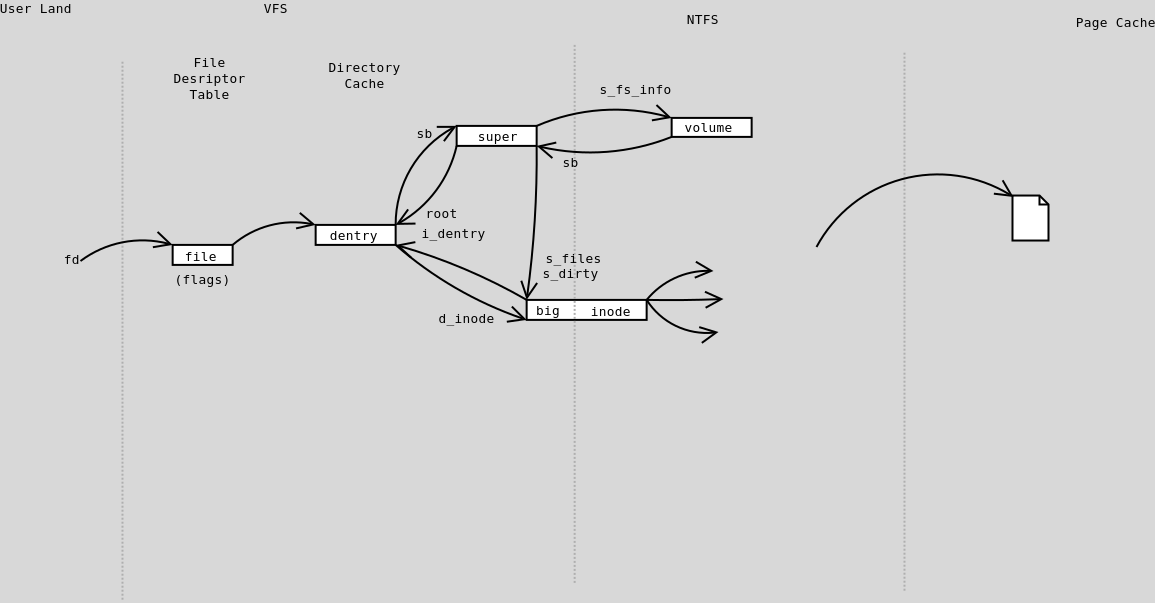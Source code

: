 <?xml version="1.0" encoding="UTF-8"?>
<dia:diagram xmlns:dia="http://www.lysator.liu.se/~alla/dia/">
  <dia:layer name="Background" visible="true">
    <dia:group>
      <dia:object type="Standard - Box" version="0" id="O0">
        <dia:attribute name="obj_pos">
          <dia:point val="31.55,23.35"/>
        </dia:attribute>
        <dia:attribute name="obj_bb">
          <dia:rectangle val="31.5,23.3;37.6,24.4"/>
        </dia:attribute>
        <dia:attribute name="elem_corner">
          <dia:point val="31.55,23.35"/>
        </dia:attribute>
        <dia:attribute name="elem_width">
          <dia:real val="6"/>
        </dia:attribute>
        <dia:attribute name="elem_height">
          <dia:real val="1"/>
        </dia:attribute>
        <dia:attribute name="show_background">
          <dia:boolean val="true"/>
        </dia:attribute>
      </dia:object>
      <dia:object type="Standard - Text" version="0" id="O1">
        <dia:attribute name="obj_pos">
          <dia:point val="32.6,24.1"/>
        </dia:attribute>
        <dia:attribute name="obj_bb">
          <dia:rectangle val="31.834,23.505;33.366,24.305"/>
        </dia:attribute>
        <dia:attribute name="text">
          <dia:composite type="text">
            <dia:attribute name="string">
              <dia:string>#big#</dia:string>
            </dia:attribute>
            <dia:attribute name="font">
              <dia:font name="Courier"/>
            </dia:attribute>
            <dia:attribute name="height">
              <dia:real val="0.8"/>
            </dia:attribute>
            <dia:attribute name="pos">
              <dia:point val="32.6,24.1"/>
            </dia:attribute>
            <dia:attribute name="color">
              <dia:color val="#000000"/>
            </dia:attribute>
            <dia:attribute name="alignment">
              <dia:enum val="1"/>
            </dia:attribute>
          </dia:composite>
        </dia:attribute>
      </dia:object>
      <dia:object type="Standard - Text" version="0" id="O2">
        <dia:attribute name="obj_pos">
          <dia:point val="35.75,24.15"/>
        </dia:attribute>
        <dia:attribute name="obj_bb">
          <dia:rectangle val="34.492,23.555;37.008,24.355"/>
        </dia:attribute>
        <dia:attribute name="text">
          <dia:composite type="text">
            <dia:attribute name="string">
              <dia:string>#inode#</dia:string>
            </dia:attribute>
            <dia:attribute name="font">
              <dia:font name="Courier"/>
            </dia:attribute>
            <dia:attribute name="height">
              <dia:real val="0.8"/>
            </dia:attribute>
            <dia:attribute name="pos">
              <dia:point val="35.75,24.15"/>
            </dia:attribute>
            <dia:attribute name="color">
              <dia:color val="#000000"/>
            </dia:attribute>
            <dia:attribute name="alignment">
              <dia:enum val="1"/>
            </dia:attribute>
          </dia:composite>
        </dia:attribute>
      </dia:object>
    </dia:group>
    <dia:object type="Standard - Text" version="0" id="O3">
      <dia:attribute name="obj_pos">
        <dia:point val="7,9"/>
      </dia:attribute>
      <dia:attribute name="obj_bb">
        <dia:rectangle val="4.642,8.405;9.358,9.205"/>
      </dia:attribute>
      <dia:attribute name="text">
        <dia:composite type="text">
          <dia:attribute name="string">
            <dia:string>#User Land#</dia:string>
          </dia:attribute>
          <dia:attribute name="font">
            <dia:font name="Courier"/>
          </dia:attribute>
          <dia:attribute name="height">
            <dia:real val="0.8"/>
          </dia:attribute>
          <dia:attribute name="pos">
            <dia:point val="7,9"/>
          </dia:attribute>
          <dia:attribute name="color">
            <dia:color val="#000000"/>
          </dia:attribute>
          <dia:attribute name="alignment">
            <dia:enum val="1"/>
          </dia:attribute>
        </dia:composite>
      </dia:attribute>
    </dia:object>
    <dia:object type="Standard - Text" version="0" id="O4">
      <dia:attribute name="obj_pos">
        <dia:point val="19,9"/>
      </dia:attribute>
      <dia:attribute name="obj_bb">
        <dia:rectangle val="18.252,8.405;19.748,9.205"/>
      </dia:attribute>
      <dia:attribute name="text">
        <dia:composite type="text">
          <dia:attribute name="string">
            <dia:string>#VFS#</dia:string>
          </dia:attribute>
          <dia:attribute name="font">
            <dia:font name="Courier"/>
          </dia:attribute>
          <dia:attribute name="height">
            <dia:real val="0.8"/>
          </dia:attribute>
          <dia:attribute name="pos">
            <dia:point val="19,9"/>
          </dia:attribute>
          <dia:attribute name="color">
            <dia:color val="#000000"/>
          </dia:attribute>
          <dia:attribute name="alignment">
            <dia:enum val="1"/>
          </dia:attribute>
        </dia:composite>
      </dia:attribute>
    </dia:object>
    <dia:object type="Standard - Text" version="0" id="O5">
      <dia:attribute name="obj_pos">
        <dia:point val="40.35,9.55"/>
      </dia:attribute>
      <dia:attribute name="obj_bb">
        <dia:rectangle val="39.347,8.905;41.403,9.855"/>
      </dia:attribute>
      <dia:attribute name="text">
        <dia:composite type="text">
          <dia:attribute name="string">
            <dia:string>#NTFS#</dia:string>
          </dia:attribute>
          <dia:attribute name="font">
            <dia:font name="Courier"/>
          </dia:attribute>
          <dia:attribute name="height">
            <dia:real val="0.8"/>
          </dia:attribute>
          <dia:attribute name="pos">
            <dia:point val="40.35,9.55"/>
          </dia:attribute>
          <dia:attribute name="color">
            <dia:color val="#000000"/>
          </dia:attribute>
          <dia:attribute name="alignment">
            <dia:enum val="1"/>
          </dia:attribute>
        </dia:composite>
      </dia:attribute>
    </dia:object>
    <dia:object type="Standard - Line" version="0" id="O6">
      <dia:attribute name="obj_pos">
        <dia:point val="33.95,10.6"/>
      </dia:attribute>
      <dia:attribute name="obj_bb">
        <dia:rectangle val="33.9,10.55;34,37.65"/>
      </dia:attribute>
      <dia:attribute name="conn_endpoints">
        <dia:point val="33.95,10.6"/>
        <dia:point val="33.95,37.6"/>
      </dia:attribute>
      <dia:attribute name="numcp">
        <dia:int val="1"/>
      </dia:attribute>
      <dia:attribute name="line_color">
        <dia:color val="#afafaf"/>
      </dia:attribute>
      <dia:attribute name="line_width">
        <dia:real val="0.1"/>
      </dia:attribute>
      <dia:attribute name="line_style">
        <dia:enum val="4"/>
      </dia:attribute>
    </dia:object>
    <dia:object type="Standard - Text" version="0" id="O7">
      <dia:attribute name="obj_pos">
        <dia:point val="8.8,21.55"/>
      </dia:attribute>
      <dia:attribute name="obj_bb">
        <dia:rectangle val="8.325,20.905;9.325,21.855"/>
      </dia:attribute>
      <dia:attribute name="text">
        <dia:composite type="text">
          <dia:attribute name="string">
            <dia:string>#fd#</dia:string>
          </dia:attribute>
          <dia:attribute name="font">
            <dia:font name="Courier"/>
          </dia:attribute>
          <dia:attribute name="height">
            <dia:real val="0.8"/>
          </dia:attribute>
          <dia:attribute name="pos">
            <dia:point val="8.8,21.55"/>
          </dia:attribute>
          <dia:attribute name="color">
            <dia:color val="#000000"/>
          </dia:attribute>
          <dia:attribute name="alignment">
            <dia:enum val="1"/>
          </dia:attribute>
        </dia:composite>
      </dia:attribute>
    </dia:object>
    <dia:object type="Standard - Text" version="0" id="O8">
      <dia:attribute name="obj_pos">
        <dia:point val="61,9.7"/>
      </dia:attribute>
      <dia:attribute name="obj_bb">
        <dia:rectangle val="58.408,9.055;63.642,10.005"/>
      </dia:attribute>
      <dia:attribute name="text">
        <dia:composite type="text">
          <dia:attribute name="string">
            <dia:string>#Page Cache#</dia:string>
          </dia:attribute>
          <dia:attribute name="font">
            <dia:font name="Courier"/>
          </dia:attribute>
          <dia:attribute name="height">
            <dia:real val="0.8"/>
          </dia:attribute>
          <dia:attribute name="pos">
            <dia:point val="61,9.7"/>
          </dia:attribute>
          <dia:attribute name="color">
            <dia:color val="#000000"/>
          </dia:attribute>
          <dia:attribute name="alignment">
            <dia:enum val="1"/>
          </dia:attribute>
        </dia:composite>
      </dia:attribute>
    </dia:object>
    <dia:group>
      <dia:object type="Standard - Box" version="0" id="O9">
        <dia:attribute name="obj_pos">
          <dia:point val="13.85,20.6"/>
        </dia:attribute>
        <dia:attribute name="obj_bb">
          <dia:rectangle val="13.8,20.55;16.9,21.65"/>
        </dia:attribute>
        <dia:attribute name="elem_corner">
          <dia:point val="13.85,20.6"/>
        </dia:attribute>
        <dia:attribute name="elem_width">
          <dia:real val="3"/>
        </dia:attribute>
        <dia:attribute name="elem_height">
          <dia:real val="1"/>
        </dia:attribute>
        <dia:attribute name="show_background">
          <dia:boolean val="true"/>
        </dia:attribute>
      </dia:object>
      <dia:object type="Standard - Text" version="0" id="O10">
        <dia:attribute name="obj_pos">
          <dia:point val="15.25,21.4"/>
        </dia:attribute>
        <dia:attribute name="obj_bb">
          <dia:rectangle val="14.256,20.805;16.244,21.605"/>
        </dia:attribute>
        <dia:attribute name="text">
          <dia:composite type="text">
            <dia:attribute name="string">
              <dia:string>#file#</dia:string>
            </dia:attribute>
            <dia:attribute name="font">
              <dia:font name="Courier"/>
            </dia:attribute>
            <dia:attribute name="height">
              <dia:real val="0.8"/>
            </dia:attribute>
            <dia:attribute name="pos">
              <dia:point val="15.25,21.4"/>
            </dia:attribute>
            <dia:attribute name="color">
              <dia:color val="#000000"/>
            </dia:attribute>
            <dia:attribute name="alignment">
              <dia:enum val="1"/>
            </dia:attribute>
          </dia:composite>
        </dia:attribute>
      </dia:object>
    </dia:group>
    <dia:object type="Standard - Text" version="0" id="O11">
      <dia:attribute name="obj_pos">
        <dia:point val="15.692,11.705"/>
      </dia:attribute>
      <dia:attribute name="obj_bb">
        <dia:rectangle val="13.342,11.061;18.091,13.611"/>
      </dia:attribute>
      <dia:attribute name="text">
        <dia:composite type="text">
          <dia:attribute name="string">
            <dia:string>#File
Desriptor
Table#</dia:string>
          </dia:attribute>
          <dia:attribute name="font">
            <dia:font name="Courier"/>
          </dia:attribute>
          <dia:attribute name="height">
            <dia:real val="0.8"/>
          </dia:attribute>
          <dia:attribute name="pos">
            <dia:point val="15.692,11.705"/>
          </dia:attribute>
          <dia:attribute name="color">
            <dia:color val="#000000"/>
          </dia:attribute>
          <dia:attribute name="alignment">
            <dia:enum val="1"/>
          </dia:attribute>
        </dia:composite>
      </dia:attribute>
    </dia:object>
    <dia:object type="Filesystem - File" version="0" id="O12">
      <dia:attribute name="obj_pos">
        <dia:point val="55.842,18.13"/>
      </dia:attribute>
      <dia:attribute name="obj_bb">
        <dia:rectangle val="55.792,18.08;57.712,20.43"/>
      </dia:attribute>
      <dia:attribute name="elem_corner">
        <dia:point val="55.842,18.13"/>
      </dia:attribute>
      <dia:attribute name="elem_width">
        <dia:real val="1.8"/>
      </dia:attribute>
      <dia:attribute name="elem_height">
        <dia:real val="2.25"/>
      </dia:attribute>
      <dia:attribute name="show_background">
        <dia:boolean val="true"/>
      </dia:attribute>
      <dia:attribute name="flip_horizontal">
        <dia:boolean val="false"/>
      </dia:attribute>
      <dia:attribute name="flip_vertical">
        <dia:boolean val="false"/>
      </dia:attribute>
      <dia:attribute name="padding">
        <dia:real val="0.354"/>
      </dia:attribute>
    </dia:object>
    <dia:group>
      <dia:object type="Standard - Box" version="0" id="O13">
        <dia:attribute name="obj_pos">
          <dia:point val="38.8,14.25"/>
        </dia:attribute>
        <dia:attribute name="obj_bb">
          <dia:rectangle val="38.75,14.2;42.85,15.25"/>
        </dia:attribute>
        <dia:attribute name="elem_corner">
          <dia:point val="38.8,14.25"/>
        </dia:attribute>
        <dia:attribute name="elem_width">
          <dia:real val="4"/>
        </dia:attribute>
        <dia:attribute name="elem_height">
          <dia:real val="0.95"/>
        </dia:attribute>
        <dia:attribute name="show_background">
          <dia:boolean val="true"/>
        </dia:attribute>
      </dia:object>
      <dia:object type="Standard - Text" version="0" id="O14">
        <dia:attribute name="obj_pos">
          <dia:point val="40.642,14.955"/>
        </dia:attribute>
        <dia:attribute name="obj_bb">
          <dia:rectangle val="39.084,14.361;42.199,15.161"/>
        </dia:attribute>
        <dia:attribute name="text">
          <dia:composite type="text">
            <dia:attribute name="string">
              <dia:string>#volume#</dia:string>
            </dia:attribute>
            <dia:attribute name="font">
              <dia:font name="Courier"/>
            </dia:attribute>
            <dia:attribute name="height">
              <dia:real val="0.8"/>
            </dia:attribute>
            <dia:attribute name="pos">
              <dia:point val="40.642,14.955"/>
            </dia:attribute>
            <dia:attribute name="color">
              <dia:color val="#000000"/>
            </dia:attribute>
            <dia:attribute name="alignment">
              <dia:enum val="1"/>
            </dia:attribute>
          </dia:composite>
        </dia:attribute>
      </dia:object>
    </dia:group>
    <dia:group>
      <dia:object type="Standard - Box" version="0" id="O15">
        <dia:attribute name="obj_pos">
          <dia:point val="28.05,14.65"/>
        </dia:attribute>
        <dia:attribute name="obj_bb">
          <dia:rectangle val="28,14.6;32.1,15.7"/>
        </dia:attribute>
        <dia:attribute name="elem_corner">
          <dia:point val="28.05,14.65"/>
        </dia:attribute>
        <dia:attribute name="elem_width">
          <dia:real val="4"/>
        </dia:attribute>
        <dia:attribute name="elem_height">
          <dia:real val="1"/>
        </dia:attribute>
        <dia:attribute name="show_background">
          <dia:boolean val="true"/>
        </dia:attribute>
      </dia:object>
      <dia:object type="Standard - Text" version="0" id="O16">
        <dia:attribute name="obj_pos">
          <dia:point val="30.1,15.4"/>
        </dia:attribute>
        <dia:attribute name="obj_bb">
          <dia:rectangle val="28.837,14.805;31.363,15.605"/>
        </dia:attribute>
        <dia:attribute name="text">
          <dia:composite type="text">
            <dia:attribute name="string">
              <dia:string>#super#</dia:string>
            </dia:attribute>
            <dia:attribute name="font">
              <dia:font name="Courier"/>
            </dia:attribute>
            <dia:attribute name="height">
              <dia:real val="0.8"/>
            </dia:attribute>
            <dia:attribute name="pos">
              <dia:point val="30.1,15.4"/>
            </dia:attribute>
            <dia:attribute name="color">
              <dia:color val="#000000"/>
            </dia:attribute>
            <dia:attribute name="alignment">
              <dia:enum val="1"/>
            </dia:attribute>
          </dia:composite>
        </dia:attribute>
      </dia:object>
    </dia:group>
    <dia:group>
      <dia:object type="Standard - Box" version="0" id="O17">
        <dia:attribute name="obj_pos">
          <dia:point val="21,19.6"/>
        </dia:attribute>
        <dia:attribute name="obj_bb">
          <dia:rectangle val="20.95,19.55;25.05,20.65"/>
        </dia:attribute>
        <dia:attribute name="elem_corner">
          <dia:point val="21,19.6"/>
        </dia:attribute>
        <dia:attribute name="elem_width">
          <dia:real val="4"/>
        </dia:attribute>
        <dia:attribute name="elem_height">
          <dia:real val="1"/>
        </dia:attribute>
        <dia:attribute name="show_background">
          <dia:boolean val="true"/>
        </dia:attribute>
      </dia:object>
      <dia:object type="Standard - Text" version="0" id="O18">
        <dia:attribute name="obj_pos">
          <dia:point val="22.9,20.35"/>
        </dia:attribute>
        <dia:attribute name="obj_bb">
          <dia:rectangle val="21.347,19.755;24.453,20.555"/>
        </dia:attribute>
        <dia:attribute name="text">
          <dia:composite type="text">
            <dia:attribute name="string">
              <dia:string>#dentry#</dia:string>
            </dia:attribute>
            <dia:attribute name="font">
              <dia:font name="Courier"/>
            </dia:attribute>
            <dia:attribute name="height">
              <dia:real val="0.8"/>
            </dia:attribute>
            <dia:attribute name="pos">
              <dia:point val="22.9,20.35"/>
            </dia:attribute>
            <dia:attribute name="color">
              <dia:color val="#000000"/>
            </dia:attribute>
            <dia:attribute name="alignment">
              <dia:enum val="1"/>
            </dia:attribute>
          </dia:composite>
        </dia:attribute>
      </dia:object>
    </dia:group>
    <dia:object type="Standard - Text" version="0" id="O19">
      <dia:attribute name="obj_pos">
        <dia:point val="15.342,22.555"/>
      </dia:attribute>
      <dia:attribute name="obj_bb">
        <dia:rectangle val="13.749,21.911;16.984,22.861"/>
      </dia:attribute>
      <dia:attribute name="text">
        <dia:composite type="text">
          <dia:attribute name="string">
            <dia:string>#(flags)#</dia:string>
          </dia:attribute>
          <dia:attribute name="font">
            <dia:font name="Courier"/>
          </dia:attribute>
          <dia:attribute name="height">
            <dia:real val="0.8"/>
          </dia:attribute>
          <dia:attribute name="pos">
            <dia:point val="15.342,22.555"/>
          </dia:attribute>
          <dia:attribute name="color">
            <dia:color val="#000000"/>
          </dia:attribute>
          <dia:attribute name="alignment">
            <dia:enum val="1"/>
          </dia:attribute>
        </dia:composite>
      </dia:attribute>
    </dia:object>
    <dia:object type="Standard - Text" version="0" id="O20">
      <dia:attribute name="obj_pos">
        <dia:point val="23.442,11.955"/>
      </dia:attribute>
      <dia:attribute name="obj_bb">
        <dia:rectangle val="21.083,11.311;25.85,13.061"/>
      </dia:attribute>
      <dia:attribute name="text">
        <dia:composite type="text">
          <dia:attribute name="string">
            <dia:string>#Directory
Cache#</dia:string>
          </dia:attribute>
          <dia:attribute name="font">
            <dia:font name="Courier"/>
          </dia:attribute>
          <dia:attribute name="height">
            <dia:real val="0.8"/>
          </dia:attribute>
          <dia:attribute name="pos">
            <dia:point val="23.442,11.955"/>
          </dia:attribute>
          <dia:attribute name="color">
            <dia:color val="#000000"/>
          </dia:attribute>
          <dia:attribute name="alignment">
            <dia:enum val="1"/>
          </dia:attribute>
        </dia:composite>
      </dia:attribute>
    </dia:object>
    <dia:object type="Standard - Line" version="0" id="O21">
      <dia:attribute name="obj_pos">
        <dia:point val="50.442,10.99"/>
      </dia:attribute>
      <dia:attribute name="obj_bb">
        <dia:rectangle val="50.392,10.94;50.492,38.04"/>
      </dia:attribute>
      <dia:attribute name="conn_endpoints">
        <dia:point val="50.442,10.99"/>
        <dia:point val="50.442,37.99"/>
      </dia:attribute>
      <dia:attribute name="numcp">
        <dia:int val="1"/>
      </dia:attribute>
      <dia:attribute name="line_color">
        <dia:color val="#afafaf"/>
      </dia:attribute>
      <dia:attribute name="line_width">
        <dia:real val="0.1"/>
      </dia:attribute>
      <dia:attribute name="line_style">
        <dia:enum val="4"/>
      </dia:attribute>
    </dia:object>
    <dia:object type="Standard - Line" version="0" id="O22">
      <dia:attribute name="obj_pos">
        <dia:point val="11.342,11.44"/>
      </dia:attribute>
      <dia:attribute name="obj_bb">
        <dia:rectangle val="11.292,11.39;11.392,38.49"/>
      </dia:attribute>
      <dia:attribute name="conn_endpoints">
        <dia:point val="11.342,11.44"/>
        <dia:point val="11.342,38.44"/>
      </dia:attribute>
      <dia:attribute name="numcp">
        <dia:int val="1"/>
      </dia:attribute>
      <dia:attribute name="line_color">
        <dia:color val="#afafaf"/>
      </dia:attribute>
      <dia:attribute name="line_width">
        <dia:real val="0.1"/>
      </dia:attribute>
      <dia:attribute name="line_style">
        <dia:enum val="4"/>
      </dia:attribute>
    </dia:object>
    <dia:object type="Standard - Arc" version="0" id="O23">
      <dia:attribute name="obj_pos">
        <dia:point val="9.242,21.405"/>
      </dia:attribute>
      <dia:attribute name="obj_bb">
        <dia:rectangle val="9.184,20.324;14.037,21.463"/>
      </dia:attribute>
      <dia:attribute name="conn_endpoints">
        <dia:point val="9.242,21.405"/>
        <dia:point val="13.85,20.6"/>
      </dia:attribute>
      <dia:attribute name="curve_distance">
        <dia:real val="-0.56"/>
      </dia:attribute>
      <dia:attribute name="end_arrow">
        <dia:enum val="1"/>
      </dia:attribute>
      <dia:attribute name="end_arrow_length">
        <dia:real val="0.8"/>
      </dia:attribute>
      <dia:attribute name="end_arrow_width">
        <dia:real val="0.8"/>
      </dia:attribute>
      <dia:connections>
        <dia:connection handle="1" to="O9" connection="0"/>
      </dia:connections>
    </dia:object>
    <dia:object type="Standard - Arc" version="0" id="O24">
      <dia:attribute name="obj_pos">
        <dia:point val="16.85,20.6"/>
      </dia:attribute>
      <dia:attribute name="obj_bb">
        <dia:rectangle val="16.79,19.42;21.236,20.66"/>
      </dia:attribute>
      <dia:attribute name="conn_endpoints">
        <dia:point val="16.85,20.6"/>
        <dia:point val="21,19.6"/>
      </dia:attribute>
      <dia:attribute name="curve_distance">
        <dia:real val="-0.514"/>
      </dia:attribute>
      <dia:attribute name="end_arrow">
        <dia:enum val="1"/>
      </dia:attribute>
      <dia:attribute name="end_arrow_length">
        <dia:real val="0.8"/>
      </dia:attribute>
      <dia:attribute name="end_arrow_width">
        <dia:real val="0.8"/>
      </dia:attribute>
      <dia:connections>
        <dia:connection handle="0" to="O9" connection="2"/>
        <dia:connection handle="1" to="O17" connection="0"/>
      </dia:connections>
    </dia:object>
    <dia:object type="Standard - Arc" version="0" id="O25">
      <dia:attribute name="obj_pos">
        <dia:point val="25,19.6"/>
      </dia:attribute>
      <dia:attribute name="obj_bb">
        <dia:rectangle val="24.95,14.188;28.757,19.669"/>
      </dia:attribute>
      <dia:attribute name="conn_endpoints">
        <dia:point val="25,19.6"/>
        <dia:point val="28.05,14.65"/>
      </dia:attribute>
      <dia:attribute name="curve_distance">
        <dia:real val="-0.832"/>
      </dia:attribute>
      <dia:attribute name="end_arrow">
        <dia:enum val="1"/>
      </dia:attribute>
      <dia:attribute name="end_arrow_length">
        <dia:real val="0.8"/>
      </dia:attribute>
      <dia:attribute name="end_arrow_width">
        <dia:real val="0.8"/>
      </dia:attribute>
      <dia:connections>
        <dia:connection handle="0" to="O17" connection="2"/>
        <dia:connection handle="1" to="O15" connection="0"/>
      </dia:connections>
    </dia:object>
    <dia:object type="Standard - Arc" version="0" id="O26">
      <dia:attribute name="obj_pos">
        <dia:point val="28.05,15.65"/>
      </dia:attribute>
      <dia:attribute name="obj_bb">
        <dia:rectangle val="24.336,15.58;28.12,20.128"/>
      </dia:attribute>
      <dia:attribute name="conn_endpoints">
        <dia:point val="28.05,15.65"/>
        <dia:point val="25,19.6"/>
      </dia:attribute>
      <dia:attribute name="curve_distance">
        <dia:real val="-0.55"/>
      </dia:attribute>
      <dia:attribute name="end_arrow">
        <dia:enum val="1"/>
      </dia:attribute>
      <dia:attribute name="end_arrow_length">
        <dia:real val="0.8"/>
      </dia:attribute>
      <dia:attribute name="end_arrow_width">
        <dia:real val="0.8"/>
      </dia:attribute>
      <dia:connections>
        <dia:connection handle="0" to="O15" connection="5"/>
        <dia:connection handle="1" to="O17" connection="2"/>
      </dia:connections>
    </dia:object>
    <dia:object type="Standard - Text" version="0" id="O27">
      <dia:attribute name="obj_pos">
        <dia:point val="26.442,15.255"/>
      </dia:attribute>
      <dia:attribute name="obj_bb">
        <dia:rectangle val="25.934,14.611;26.899,15.561"/>
      </dia:attribute>
      <dia:attribute name="text">
        <dia:composite type="text">
          <dia:attribute name="string">
            <dia:string>#sb#</dia:string>
          </dia:attribute>
          <dia:attribute name="font">
            <dia:font name="Courier"/>
          </dia:attribute>
          <dia:attribute name="height">
            <dia:real val="0.8"/>
          </dia:attribute>
          <dia:attribute name="pos">
            <dia:point val="26.442,15.255"/>
          </dia:attribute>
          <dia:attribute name="color">
            <dia:color val="#000000"/>
          </dia:attribute>
          <dia:attribute name="alignment">
            <dia:enum val="1"/>
          </dia:attribute>
        </dia:composite>
      </dia:attribute>
    </dia:object>
    <dia:object type="Standard - Text" version="0" id="O28">
      <dia:attribute name="obj_pos">
        <dia:point val="27.292,19.255"/>
      </dia:attribute>
      <dia:attribute name="obj_bb">
        <dia:rectangle val="26.297,18.611;28.336,19.561"/>
      </dia:attribute>
      <dia:attribute name="text">
        <dia:composite type="text">
          <dia:attribute name="string">
            <dia:string>#root#</dia:string>
          </dia:attribute>
          <dia:attribute name="font">
            <dia:font name="Courier"/>
          </dia:attribute>
          <dia:attribute name="height">
            <dia:real val="0.8"/>
          </dia:attribute>
          <dia:attribute name="pos">
            <dia:point val="27.292,19.255"/>
          </dia:attribute>
          <dia:attribute name="color">
            <dia:color val="#000000"/>
          </dia:attribute>
          <dia:attribute name="alignment">
            <dia:enum val="1"/>
          </dia:attribute>
        </dia:composite>
      </dia:attribute>
    </dia:object>
    <dia:object type="Standard - Arc" version="0" id="O29">
      <dia:attribute name="obj_pos">
        <dia:point val="32.05,14.65"/>
      </dia:attribute>
      <dia:attribute name="obj_bb">
        <dia:rectangle val="31.997,13.788;38.897,15.052"/>
      </dia:attribute>
      <dia:attribute name="conn_endpoints">
        <dia:point val="32.05,14.65"/>
        <dia:point val="38.8,14.25"/>
      </dia:attribute>
      <dia:attribute name="curve_distance">
        <dia:real val="-0.596"/>
      </dia:attribute>
      <dia:attribute name="end_arrow">
        <dia:enum val="1"/>
      </dia:attribute>
      <dia:attribute name="end_arrow_length">
        <dia:real val="0.8"/>
      </dia:attribute>
      <dia:attribute name="end_arrow_width">
        <dia:real val="0.8"/>
      </dia:attribute>
      <dia:connections>
        <dia:connection handle="0" to="O15" connection="2"/>
        <dia:connection handle="1" to="O13" connection="0"/>
      </dia:connections>
    </dia:object>
    <dia:object type="Standard - Arc" version="0" id="O30">
      <dia:attribute name="obj_pos">
        <dia:point val="46.042,20.705"/>
      </dia:attribute>
      <dia:attribute name="obj_bb">
        <dia:rectangle val="45.981,17.025;56.137,20.766"/>
      </dia:attribute>
      <dia:attribute name="conn_endpoints">
        <dia:point val="46.042,20.705"/>
        <dia:point val="55.892,18.205"/>
      </dia:attribute>
      <dia:attribute name="curve_distance">
        <dia:real val="-2.237"/>
      </dia:attribute>
      <dia:attribute name="end_arrow">
        <dia:enum val="1"/>
      </dia:attribute>
      <dia:attribute name="end_arrow_length">
        <dia:real val="0.8"/>
      </dia:attribute>
      <dia:attribute name="end_arrow_width">
        <dia:real val="0.8"/>
      </dia:attribute>
    </dia:object>
    <dia:object type="Standard - Arc" version="0" id="O31">
      <dia:attribute name="obj_pos">
        <dia:point val="25,20.6"/>
      </dia:attribute>
      <dia:attribute name="obj_bb">
        <dia:rectangle val="24.932,20.532;31.991,25.069"/>
      </dia:attribute>
      <dia:attribute name="conn_endpoints">
        <dia:point val="25,20.6"/>
        <dia:point val="31.55,24.35"/>
      </dia:attribute>
      <dia:attribute name="curve_distance">
        <dia:real val="0.378"/>
      </dia:attribute>
      <dia:attribute name="end_arrow">
        <dia:enum val="1"/>
      </dia:attribute>
      <dia:attribute name="end_arrow_length">
        <dia:real val="0.8"/>
      </dia:attribute>
      <dia:attribute name="end_arrow_width">
        <dia:real val="0.8"/>
      </dia:attribute>
      <dia:connections>
        <dia:connection handle="0" to="O17" connection="7"/>
        <dia:connection handle="1" to="O0" connection="5"/>
      </dia:connections>
    </dia:object>
    <dia:object type="Standard - Arc" version="0" id="O32">
      <dia:attribute name="obj_pos">
        <dia:point val="31.55,23.35"/>
      </dia:attribute>
      <dia:attribute name="obj_bb">
        <dia:rectangle val="24.644,19.843;31.616,23.416"/>
      </dia:attribute>
      <dia:attribute name="conn_endpoints">
        <dia:point val="31.55,23.35"/>
        <dia:point val="25,20.6"/>
      </dia:attribute>
      <dia:attribute name="curve_distance">
        <dia:real val="0.221"/>
      </dia:attribute>
      <dia:attribute name="end_arrow">
        <dia:enum val="1"/>
      </dia:attribute>
      <dia:attribute name="end_arrow_length">
        <dia:real val="0.8"/>
      </dia:attribute>
      <dia:attribute name="end_arrow_width">
        <dia:real val="0.8"/>
      </dia:attribute>
      <dia:connections>
        <dia:connection handle="0" to="O0" connection="0"/>
        <dia:connection handle="1" to="O17" connection="7"/>
      </dia:connections>
    </dia:object>
    <dia:object type="Standard - Text" version="0" id="O33">
      <dia:attribute name="obj_pos">
        <dia:point val="27.892,20.255"/>
      </dia:attribute>
      <dia:attribute name="obj_bb">
        <dia:rectangle val="25.828,19.611;30.005,20.561"/>
      </dia:attribute>
      <dia:attribute name="text">
        <dia:composite type="text">
          <dia:attribute name="string">
            <dia:string>#i_dentry#</dia:string>
          </dia:attribute>
          <dia:attribute name="font">
            <dia:font name="Courier"/>
          </dia:attribute>
          <dia:attribute name="height">
            <dia:real val="0.8"/>
          </dia:attribute>
          <dia:attribute name="pos">
            <dia:point val="27.892,20.255"/>
          </dia:attribute>
          <dia:attribute name="color">
            <dia:color val="#000000"/>
          </dia:attribute>
          <dia:attribute name="alignment">
            <dia:enum val="1"/>
          </dia:attribute>
        </dia:composite>
      </dia:attribute>
    </dia:object>
    <dia:object type="Standard - Text" version="0" id="O34">
      <dia:attribute name="obj_pos">
        <dia:point val="28.542,24.505"/>
      </dia:attribute>
      <dia:attribute name="obj_bb">
        <dia:rectangle val="26.738,23.861;30.396,24.811"/>
      </dia:attribute>
      <dia:attribute name="text">
        <dia:composite type="text">
          <dia:attribute name="string">
            <dia:string>#d_inode#</dia:string>
          </dia:attribute>
          <dia:attribute name="font">
            <dia:font name="Courier"/>
          </dia:attribute>
          <dia:attribute name="height">
            <dia:real val="0.8"/>
          </dia:attribute>
          <dia:attribute name="pos">
            <dia:point val="28.542,24.505"/>
          </dia:attribute>
          <dia:attribute name="color">
            <dia:color val="#000000"/>
          </dia:attribute>
          <dia:attribute name="alignment">
            <dia:enum val="1"/>
          </dia:attribute>
        </dia:composite>
      </dia:attribute>
    </dia:object>
    <dia:object type="Standard - Arc" version="0" id="O35">
      <dia:attribute name="obj_pos">
        <dia:point val="32.05,15.65"/>
      </dia:attribute>
      <dia:attribute name="obj_bb">
        <dia:rectangle val="30.748,15.597;32.103,23.452"/>
      </dia:attribute>
      <dia:attribute name="conn_endpoints">
        <dia:point val="32.05,15.65"/>
        <dia:point val="31.55,23.35"/>
      </dia:attribute>
      <dia:attribute name="curve_distance">
        <dia:real val="-0.146"/>
      </dia:attribute>
      <dia:attribute name="end_arrow">
        <dia:enum val="1"/>
      </dia:attribute>
      <dia:attribute name="end_arrow_length">
        <dia:real val="0.8"/>
      </dia:attribute>
      <dia:attribute name="end_arrow_width">
        <dia:real val="0.8"/>
      </dia:attribute>
      <dia:connections>
        <dia:connection handle="0" to="O15" connection="7"/>
        <dia:connection handle="1" to="O0" connection="0"/>
      </dia:connections>
    </dia:object>
    <dia:object type="Standard - Text" version="0" id="O36">
      <dia:attribute name="obj_pos">
        <dia:point val="33.892,21.505"/>
      </dia:attribute>
      <dia:attribute name="obj_bb">
        <dia:rectangle val="32.132,20.861;35.702,21.811"/>
      </dia:attribute>
      <dia:attribute name="text">
        <dia:composite type="text">
          <dia:attribute name="string">
            <dia:string>#s_files#</dia:string>
          </dia:attribute>
          <dia:attribute name="font">
            <dia:font name="Courier"/>
          </dia:attribute>
          <dia:attribute name="height">
            <dia:real val="0.8"/>
          </dia:attribute>
          <dia:attribute name="pos">
            <dia:point val="33.892,21.505"/>
          </dia:attribute>
          <dia:attribute name="color">
            <dia:color val="#000000"/>
          </dia:attribute>
          <dia:attribute name="alignment">
            <dia:enum val="1"/>
          </dia:attribute>
        </dia:composite>
      </dia:attribute>
    </dia:object>
    <dia:object type="Standard - Text" version="0" id="O37">
      <dia:attribute name="obj_pos">
        <dia:point val="33.742,22.255"/>
      </dia:attribute>
      <dia:attribute name="obj_bb">
        <dia:rectangle val="31.942,21.611;35.591,22.561"/>
      </dia:attribute>
      <dia:attribute name="text">
        <dia:composite type="text">
          <dia:attribute name="string">
            <dia:string>#s_dirty#</dia:string>
          </dia:attribute>
          <dia:attribute name="font">
            <dia:font name="Courier"/>
          </dia:attribute>
          <dia:attribute name="height">
            <dia:real val="0.8"/>
          </dia:attribute>
          <dia:attribute name="pos">
            <dia:point val="33.742,22.255"/>
          </dia:attribute>
          <dia:attribute name="color">
            <dia:color val="#000000"/>
          </dia:attribute>
          <dia:attribute name="alignment">
            <dia:enum val="1"/>
          </dia:attribute>
        </dia:composite>
      </dia:attribute>
    </dia:object>
    <dia:object type="Standard - Arc" version="0" id="O38">
      <dia:attribute name="obj_pos">
        <dia:point val="38.8,15.2"/>
      </dia:attribute>
      <dia:attribute name="obj_bb">
        <dia:rectangle val="31.947,14.848;38.853,16.029"/>
      </dia:attribute>
      <dia:attribute name="conn_endpoints">
        <dia:point val="38.8,15.2"/>
        <dia:point val="32.05,15.65"/>
      </dia:attribute>
      <dia:attribute name="curve_distance">
        <dia:real val="-0.53"/>
      </dia:attribute>
      <dia:attribute name="end_arrow">
        <dia:enum val="1"/>
      </dia:attribute>
      <dia:attribute name="end_arrow_length">
        <dia:real val="0.8"/>
      </dia:attribute>
      <dia:attribute name="end_arrow_width">
        <dia:real val="0.8"/>
      </dia:attribute>
      <dia:connections>
        <dia:connection handle="0" to="O13" connection="5"/>
        <dia:connection handle="1" to="O15" connection="7"/>
      </dia:connections>
    </dia:object>
    <dia:object type="Standard - Text" version="0" id="O39">
      <dia:attribute name="obj_pos">
        <dia:point val="33.742,16.705"/>
      </dia:attribute>
      <dia:attribute name="obj_bb">
        <dia:rectangle val="33.234,16.061;34.199,17.011"/>
      </dia:attribute>
      <dia:attribute name="text">
        <dia:composite type="text">
          <dia:attribute name="string">
            <dia:string>#sb#</dia:string>
          </dia:attribute>
          <dia:attribute name="font">
            <dia:font name="Courier"/>
          </dia:attribute>
          <dia:attribute name="height">
            <dia:real val="0.8"/>
          </dia:attribute>
          <dia:attribute name="pos">
            <dia:point val="33.742,16.705"/>
          </dia:attribute>
          <dia:attribute name="color">
            <dia:color val="#000000"/>
          </dia:attribute>
          <dia:attribute name="alignment">
            <dia:enum val="1"/>
          </dia:attribute>
        </dia:composite>
      </dia:attribute>
    </dia:object>
    <dia:object type="Standard - Text" version="0" id="O40">
      <dia:attribute name="obj_pos">
        <dia:point val="36.992,13.055"/>
      </dia:attribute>
      <dia:attribute name="obj_bb">
        <dia:rectangle val="34.682,12.411;39.352,13.361"/>
      </dia:attribute>
      <dia:attribute name="text">
        <dia:composite type="text">
          <dia:attribute name="string">
            <dia:string>#s_fs_info#</dia:string>
          </dia:attribute>
          <dia:attribute name="font">
            <dia:font name="Courier"/>
          </dia:attribute>
          <dia:attribute name="height">
            <dia:real val="0.8"/>
          </dia:attribute>
          <dia:attribute name="pos">
            <dia:point val="36.992,13.055"/>
          </dia:attribute>
          <dia:attribute name="color">
            <dia:color val="#000000"/>
          </dia:attribute>
          <dia:attribute name="alignment">
            <dia:enum val="1"/>
          </dia:attribute>
        </dia:composite>
      </dia:attribute>
    </dia:object>
    <dia:object type="Standard - Arc" version="0" id="O41">
      <dia:attribute name="obj_pos">
        <dia:point val="37.55,23.35"/>
      </dia:attribute>
      <dia:attribute name="obj_bb">
        <dia:rectangle val="37.484,21.846;41.255,23.416"/>
      </dia:attribute>
      <dia:attribute name="conn_endpoints">
        <dia:point val="37.55,23.35"/>
        <dia:point val="40.892,21.905"/>
      </dia:attribute>
      <dia:attribute name="curve_distance">
        <dia:real val="-0.444"/>
      </dia:attribute>
      <dia:attribute name="end_arrow">
        <dia:enum val="1"/>
      </dia:attribute>
      <dia:attribute name="end_arrow_length">
        <dia:real val="0.8"/>
      </dia:attribute>
      <dia:attribute name="end_arrow_width">
        <dia:real val="0.8"/>
      </dia:attribute>
      <dia:connections>
        <dia:connection handle="0" to="O0" connection="2"/>
      </dia:connections>
    </dia:object>
    <dia:object type="Standard - Arc" version="0" id="O42">
      <dia:attribute name="obj_pos">
        <dia:point val="37.55,23.35"/>
      </dia:attribute>
      <dia:attribute name="obj_bb">
        <dia:rectangle val="37.499,22.505;41.451,23.411"/>
      </dia:attribute>
      <dia:attribute name="conn_endpoints">
        <dia:point val="37.55,23.35"/>
        <dia:point val="41.392,23.305"/>
      </dia:attribute>
      <dia:attribute name="curve_distance">
        <dia:real val="0.029"/>
      </dia:attribute>
      <dia:attribute name="end_arrow">
        <dia:enum val="1"/>
      </dia:attribute>
      <dia:attribute name="end_arrow_length">
        <dia:real val="0.8"/>
      </dia:attribute>
      <dia:attribute name="end_arrow_width">
        <dia:real val="0.8"/>
      </dia:attribute>
      <dia:connections>
        <dia:connection handle="0" to="O0" connection="2"/>
      </dia:connections>
    </dia:object>
    <dia:object type="Standard - Arc" version="0" id="O43">
      <dia:attribute name="obj_pos">
        <dia:point val="37.55,23.35"/>
      </dia:attribute>
      <dia:attribute name="obj_bb">
        <dia:rectangle val="37.484,23.284;41.514,25.054"/>
      </dia:attribute>
      <dia:attribute name="conn_endpoints">
        <dia:point val="37.55,23.35"/>
        <dia:point val="41.142,24.955"/>
      </dia:attribute>
      <dia:attribute name="curve_distance">
        <dia:real val="0.593"/>
      </dia:attribute>
      <dia:attribute name="end_arrow">
        <dia:enum val="1"/>
      </dia:attribute>
      <dia:attribute name="end_arrow_length">
        <dia:real val="0.8"/>
      </dia:attribute>
      <dia:attribute name="end_arrow_width">
        <dia:real val="0.8"/>
      </dia:attribute>
      <dia:connections>
        <dia:connection handle="0" to="O0" connection="2"/>
      </dia:connections>
    </dia:object>
  </dia:layer>
</dia:diagram>
